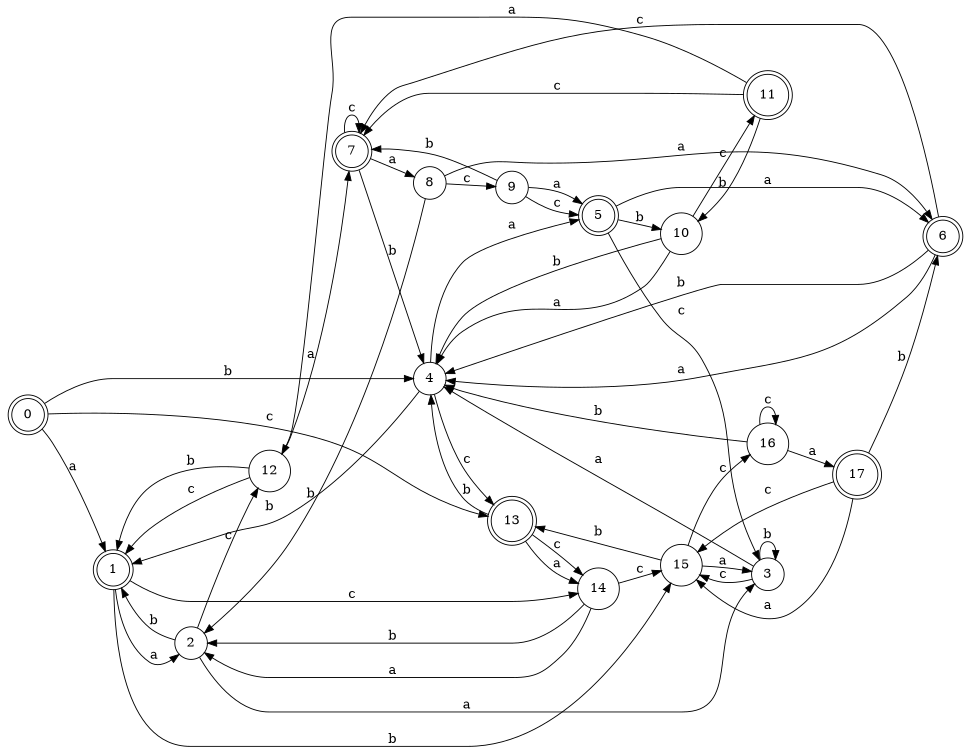 digraph n15_4 {
__start0 [label="" shape="none"];

rankdir=LR;
size="8,5";

s0 [style="rounded,filled", color="black", fillcolor="white" shape="doublecircle", label="0"];
s1 [style="rounded,filled", color="black", fillcolor="white" shape="doublecircle", label="1"];
s2 [style="filled", color="black", fillcolor="white" shape="circle", label="2"];
s3 [style="filled", color="black", fillcolor="white" shape="circle", label="3"];
s4 [style="filled", color="black", fillcolor="white" shape="circle", label="4"];
s5 [style="rounded,filled", color="black", fillcolor="white" shape="doublecircle", label="5"];
s6 [style="rounded,filled", color="black", fillcolor="white" shape="doublecircle", label="6"];
s7 [style="rounded,filled", color="black", fillcolor="white" shape="doublecircle", label="7"];
s8 [style="filled", color="black", fillcolor="white" shape="circle", label="8"];
s9 [style="filled", color="black", fillcolor="white" shape="circle", label="9"];
s10 [style="filled", color="black", fillcolor="white" shape="circle", label="10"];
s11 [style="rounded,filled", color="black", fillcolor="white" shape="doublecircle", label="11"];
s12 [style="filled", color="black", fillcolor="white" shape="circle", label="12"];
s13 [style="rounded,filled", color="black", fillcolor="white" shape="doublecircle", label="13"];
s14 [style="filled", color="black", fillcolor="white" shape="circle", label="14"];
s15 [style="filled", color="black", fillcolor="white" shape="circle", label="15"];
s16 [style="filled", color="black", fillcolor="white" shape="circle", label="16"];
s17 [style="rounded,filled", color="black", fillcolor="white" shape="doublecircle", label="17"];
s0 -> s1 [label="a"];
s0 -> s4 [label="b"];
s0 -> s13 [label="c"];
s1 -> s2 [label="a"];
s1 -> s15 [label="b"];
s1 -> s14 [label="c"];
s2 -> s3 [label="a"];
s2 -> s1 [label="b"];
s2 -> s12 [label="c"];
s3 -> s4 [label="a"];
s3 -> s3 [label="b"];
s3 -> s15 [label="c"];
s4 -> s5 [label="a"];
s4 -> s1 [label="b"];
s4 -> s13 [label="c"];
s5 -> s6 [label="a"];
s5 -> s10 [label="b"];
s5 -> s3 [label="c"];
s6 -> s4 [label="a"];
s6 -> s4 [label="b"];
s6 -> s7 [label="c"];
s7 -> s8 [label="a"];
s7 -> s4 [label="b"];
s7 -> s7 [label="c"];
s8 -> s6 [label="a"];
s8 -> s2 [label="b"];
s8 -> s9 [label="c"];
s9 -> s5 [label="a"];
s9 -> s7 [label="b"];
s9 -> s5 [label="c"];
s10 -> s4 [label="a"];
s10 -> s4 [label="b"];
s10 -> s11 [label="c"];
s11 -> s12 [label="a"];
s11 -> s10 [label="b"];
s11 -> s7 [label="c"];
s12 -> s7 [label="a"];
s12 -> s1 [label="b"];
s12 -> s1 [label="c"];
s13 -> s14 [label="a"];
s13 -> s4 [label="b"];
s13 -> s14 [label="c"];
s14 -> s2 [label="a"];
s14 -> s2 [label="b"];
s14 -> s15 [label="c"];
s15 -> s3 [label="a"];
s15 -> s13 [label="b"];
s15 -> s16 [label="c"];
s16 -> s17 [label="a"];
s16 -> s4 [label="b"];
s16 -> s16 [label="c"];
s17 -> s15 [label="a"];
s17 -> s6 [label="b"];
s17 -> s15 [label="c"];

}